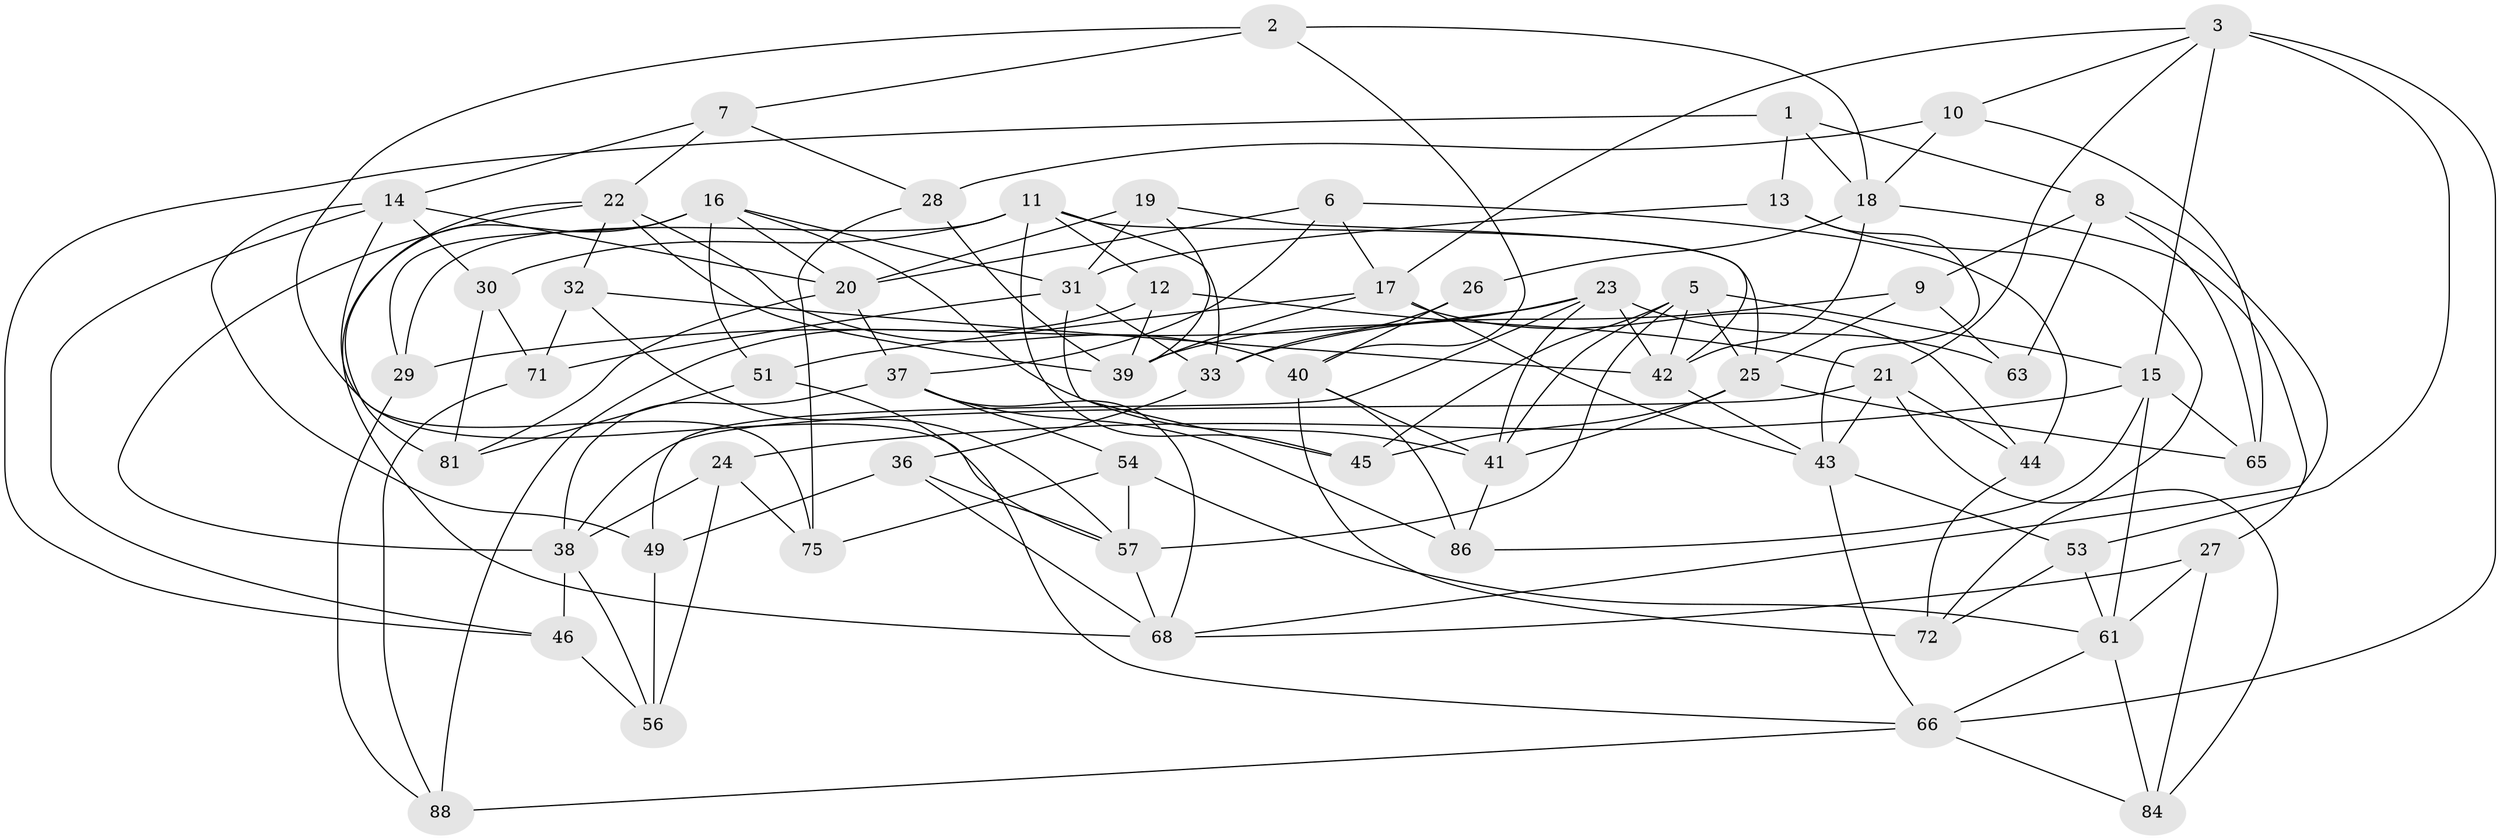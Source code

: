 // original degree distribution, {4: 1.0}
// Generated by graph-tools (version 1.1) at 2025/11/02/27/25 16:11:47]
// undirected, 61 vertices, 147 edges
graph export_dot {
graph [start="1"]
  node [color=gray90,style=filled];
  1;
  2;
  3 [super="+4"];
  5 [super="+87"];
  6;
  7;
  8 [super="+82"];
  9;
  10;
  11 [super="+83"];
  12;
  13;
  14 [super="+69"];
  15 [super="+64"];
  16 [super="+34"];
  17 [super="+47"];
  18 [super="+35"];
  19;
  20 [super="+50"];
  21 [super="+62"];
  22 [super="+67"];
  23 [super="+60"];
  24;
  25 [super="+48"];
  26;
  27;
  28;
  29;
  30;
  31 [super="+76"];
  32;
  33 [super="+85"];
  36;
  37 [super="+55"];
  38 [super="+78"];
  39 [super="+73"];
  40 [super="+59"];
  41 [super="+52"];
  42 [super="+58"];
  43 [super="+74"];
  44;
  45;
  46;
  49;
  51;
  53;
  54;
  56;
  57 [super="+79"];
  61 [super="+70"];
  63;
  65;
  66 [super="+80"];
  68 [super="+77"];
  71;
  72;
  75;
  81;
  84;
  86;
  88;
  1 -- 46;
  1 -- 13;
  1 -- 18;
  1 -- 8;
  2 -- 18;
  2 -- 40;
  2 -- 7;
  2 -- 57;
  3 -- 15;
  3 -- 17;
  3 -- 66;
  3 -- 10;
  3 -- 53;
  3 -- 21;
  5 -- 45;
  5 -- 15;
  5 -- 25;
  5 -- 42;
  5 -- 57;
  5 -- 41;
  6 -- 37;
  6 -- 20;
  6 -- 44;
  6 -- 17;
  7 -- 28;
  7 -- 14;
  7 -- 22;
  8 -- 65;
  8 -- 63 [weight=2];
  8 -- 68;
  8 -- 9;
  9 -- 33;
  9 -- 63;
  9 -- 25;
  10 -- 65;
  10 -- 28;
  10 -- 18;
  11 -- 45;
  11 -- 12;
  11 -- 29;
  11 -- 30;
  11 -- 33;
  11 -- 25;
  12 -- 21;
  12 -- 88;
  12 -- 39;
  13 -- 72;
  13 -- 31;
  13 -- 43;
  14 -- 30;
  14 -- 46;
  14 -- 49;
  14 -- 75;
  14 -- 20;
  15 -- 86;
  15 -- 24;
  15 -- 65;
  15 -- 61;
  16 -- 41;
  16 -- 51;
  16 -- 31;
  16 -- 20;
  16 -- 29;
  16 -- 68;
  17 -- 44;
  17 -- 51;
  17 -- 43;
  17 -- 39;
  18 -- 42;
  18 -- 26;
  18 -- 27;
  19 -- 31;
  19 -- 42;
  19 -- 39;
  19 -- 20;
  20 -- 81;
  20 -- 37;
  21 -- 44;
  21 -- 43;
  21 -- 84;
  21 -- 38;
  22 -- 40;
  22 -- 38;
  22 -- 32;
  22 -- 81;
  22 -- 39;
  23 -- 29;
  23 -- 39;
  23 -- 49;
  23 -- 42;
  23 -- 63;
  23 -- 41;
  24 -- 75;
  24 -- 56;
  24 -- 38;
  25 -- 65;
  25 -- 41;
  25 -- 45;
  26 -- 33 [weight=2];
  26 -- 40;
  27 -- 84;
  27 -- 68;
  27 -- 61;
  28 -- 75;
  28 -- 39;
  29 -- 88;
  30 -- 71;
  30 -- 81;
  31 -- 45;
  31 -- 71;
  31 -- 33;
  32 -- 71;
  32 -- 57;
  32 -- 42;
  33 -- 36;
  36 -- 49;
  36 -- 68;
  36 -- 57;
  37 -- 86;
  37 -- 38;
  37 -- 68;
  37 -- 54;
  38 -- 46;
  38 -- 56;
  40 -- 86;
  40 -- 41;
  40 -- 72;
  41 -- 86;
  42 -- 43;
  43 -- 66;
  43 -- 53;
  44 -- 72;
  46 -- 56;
  49 -- 56;
  51 -- 66;
  51 -- 81;
  53 -- 72;
  53 -- 61;
  54 -- 57;
  54 -- 75;
  54 -- 61;
  57 -- 68;
  61 -- 66;
  61 -- 84;
  66 -- 88;
  66 -- 84;
  71 -- 88;
}
